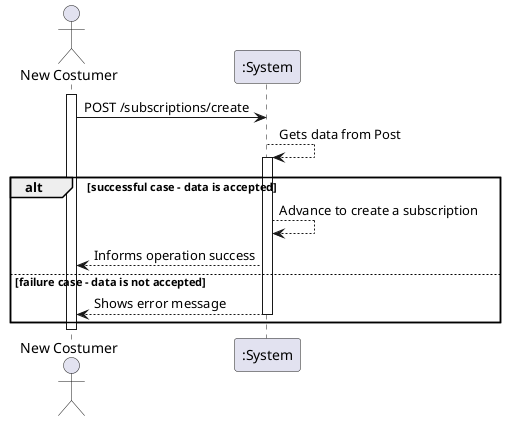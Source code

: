 @startuml
'https://plantuml.com/sequence-diagram
actor "New Costumer" as MD

activate MD
MD -> ":System" : POST /subscriptions/create
":System" --> ":System" : Gets data from Post
alt successful case - data is accepted
activate ":System"
":System" --> ":System" : Advance to create a subscription
":System" --> MD : Informs operation success

else failure case - data is not accepted

":System" --> MD : Shows error message
deactivate ":System"

end
deactivate MD
@enduml
